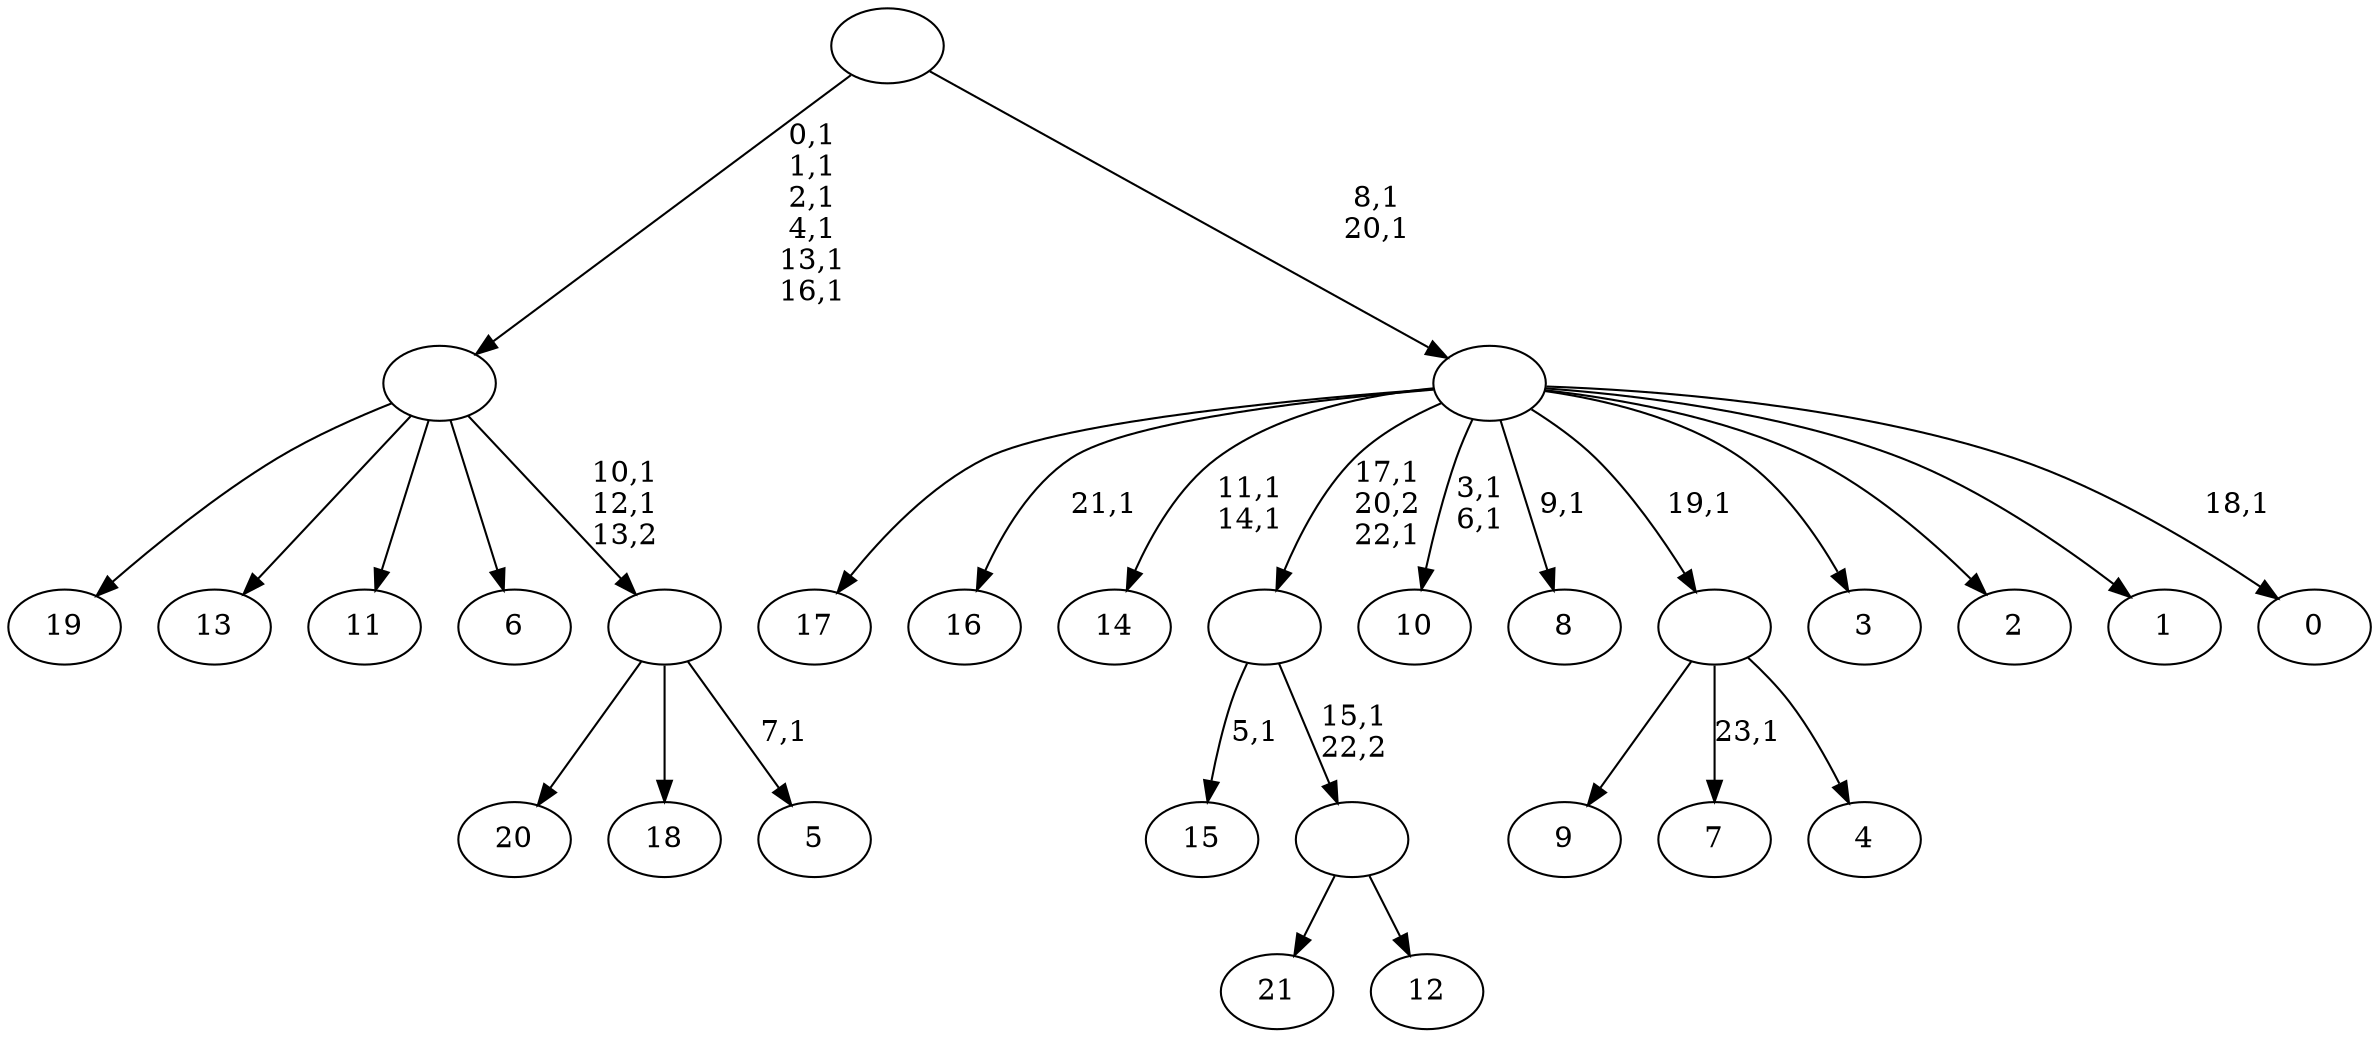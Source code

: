 digraph T {
	46 [label="21"]
	45 [label="20"]
	44 [label="19"]
	43 [label="18"]
	42 [label="17"]
	41 [label="16"]
	39 [label="15"]
	37 [label="14"]
	34 [label="13"]
	33 [label="12"]
	32 [label=""]
	31 [label=""]
	29 [label="11"]
	28 [label="10"]
	25 [label="9"]
	24 [label="8"]
	22 [label="7"]
	20 [label="6"]
	19 [label="5"]
	17 [label=""]
	15 [label=""]
	9 [label="4"]
	8 [label=""]
	7 [label="3"]
	6 [label="2"]
	5 [label="1"]
	4 [label="0"]
	2 [label=""]
	0 [label=""]
	32 -> 46 [label=""]
	32 -> 33 [label=""]
	31 -> 39 [label="5,1"]
	31 -> 32 [label="15,1\n22,2"]
	17 -> 19 [label="7,1"]
	17 -> 45 [label=""]
	17 -> 43 [label=""]
	15 -> 17 [label="10,1\n12,1\n13,2"]
	15 -> 44 [label=""]
	15 -> 34 [label=""]
	15 -> 29 [label=""]
	15 -> 20 [label=""]
	8 -> 22 [label="23,1"]
	8 -> 25 [label=""]
	8 -> 9 [label=""]
	2 -> 4 [label="18,1"]
	2 -> 24 [label="9,1"]
	2 -> 28 [label="3,1\n6,1"]
	2 -> 31 [label="17,1\n20,2\n22,1"]
	2 -> 37 [label="11,1\n14,1"]
	2 -> 41 [label="21,1"]
	2 -> 42 [label=""]
	2 -> 8 [label="19,1"]
	2 -> 7 [label=""]
	2 -> 6 [label=""]
	2 -> 5 [label=""]
	0 -> 2 [label="8,1\n20,1"]
	0 -> 15 [label="0,1\n1,1\n2,1\n4,1\n13,1\n16,1"]
}
